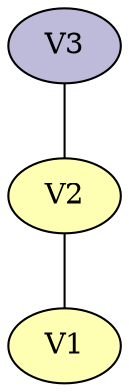 graph colored {
node [style=filled colorscheme="set312"];
V2--V1;
V3--V2;
V1[fillcolor="2"];
V2[fillcolor="2"];
V3[fillcolor="3"];
}